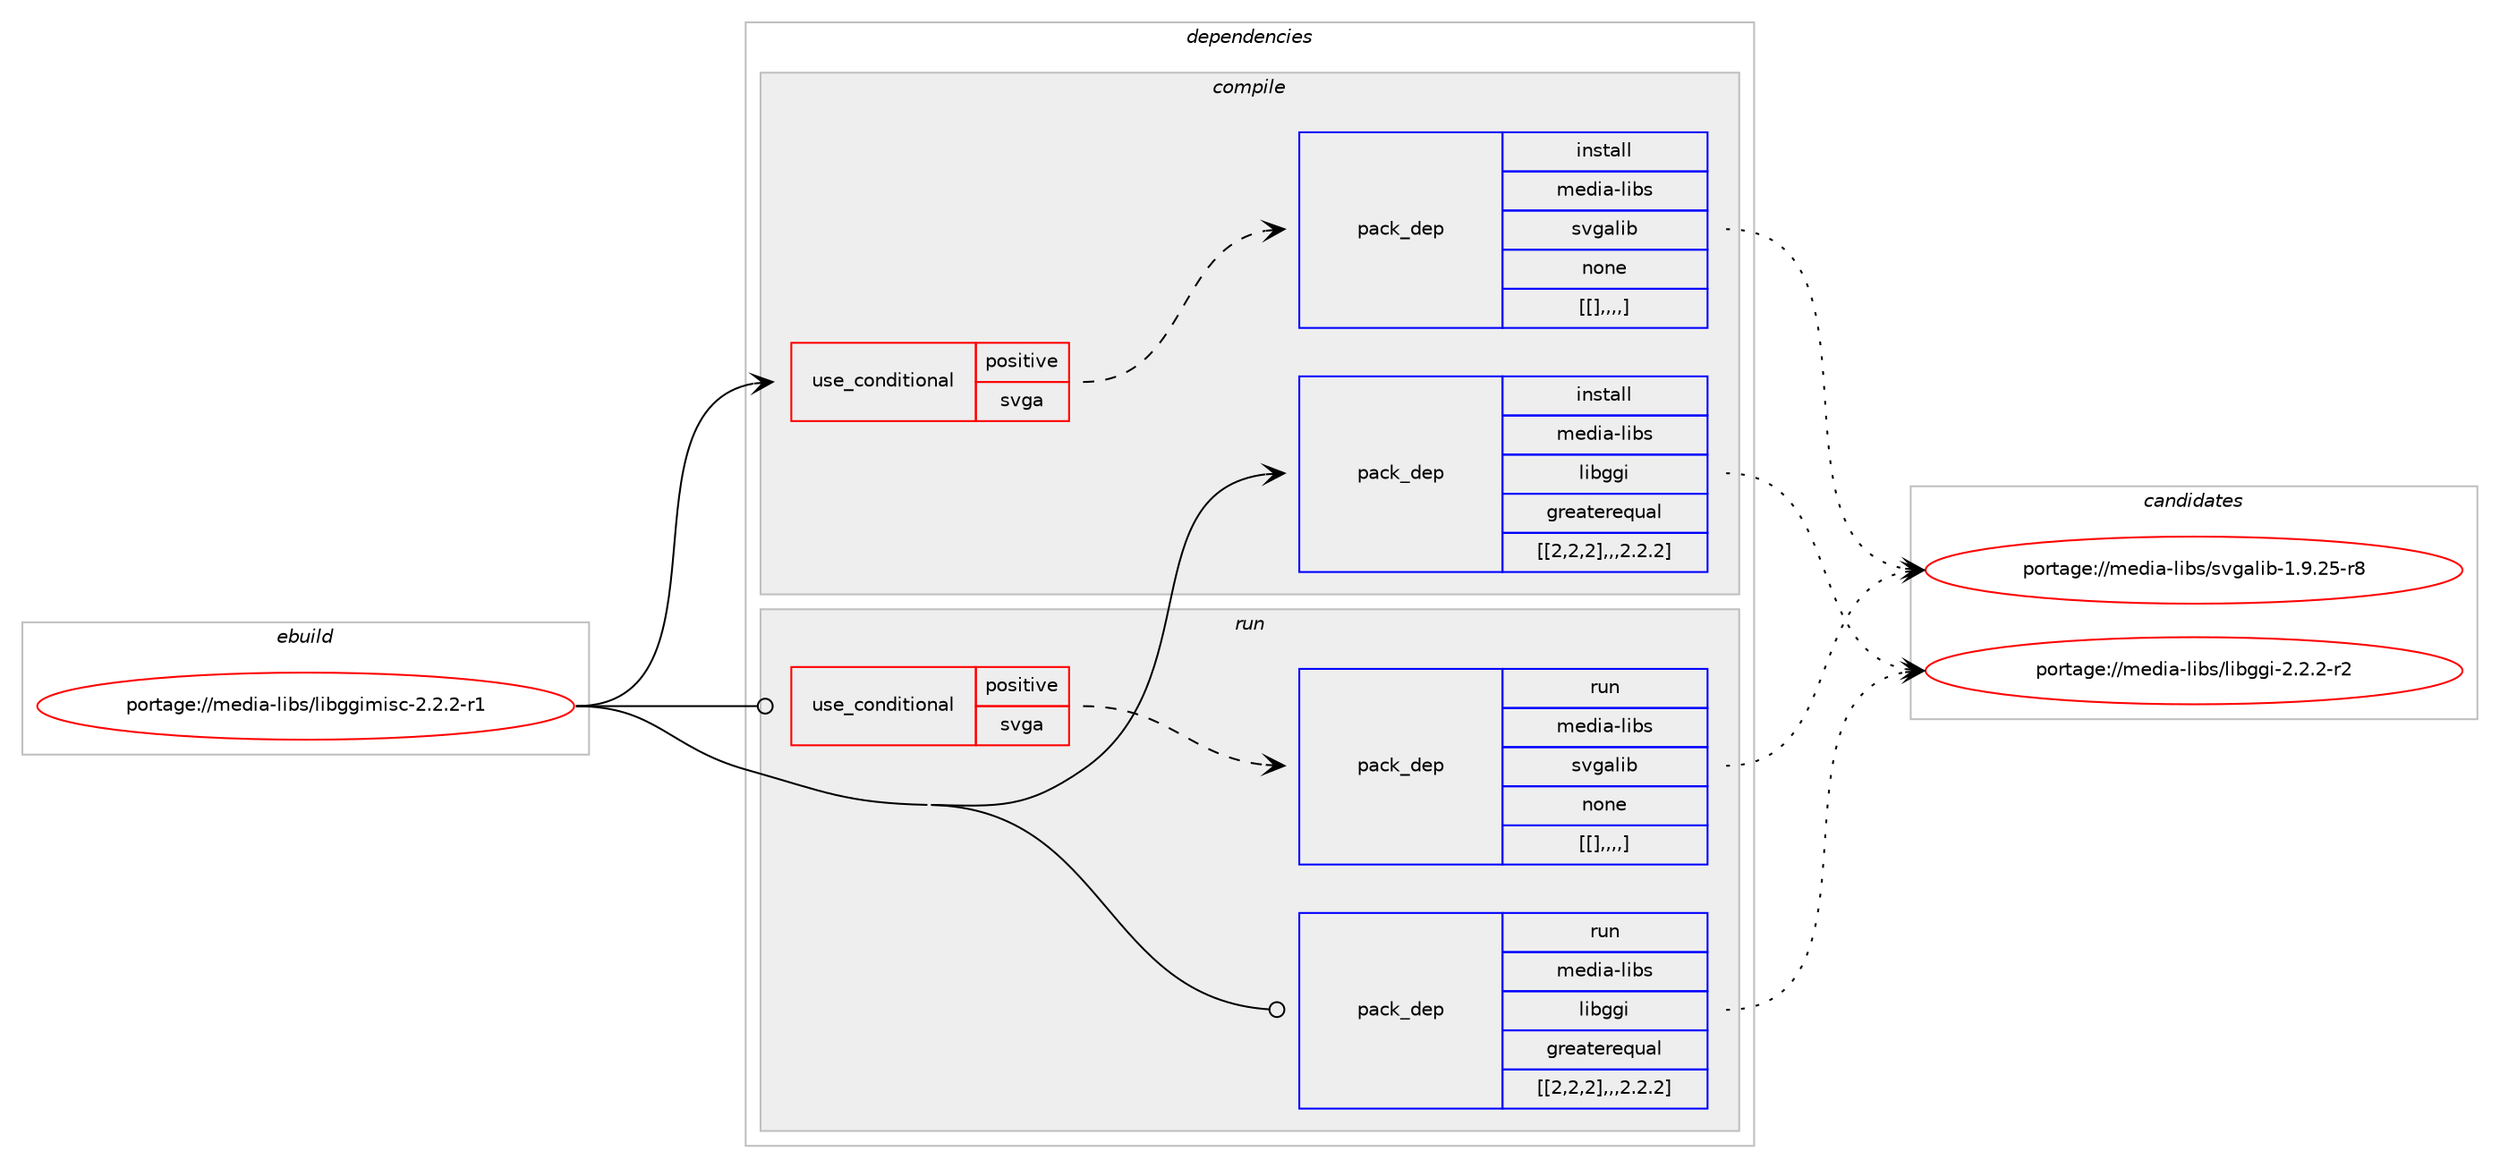 digraph prolog {

# *************
# Graph options
# *************

newrank=true;
concentrate=true;
compound=true;
graph [rankdir=LR,fontname=Helvetica,fontsize=10,ranksep=1.5];#, ranksep=2.5, nodesep=0.2];
edge  [arrowhead=vee];
node  [fontname=Helvetica,fontsize=10];

# **********
# The ebuild
# **********

subgraph cluster_leftcol {
color=gray;
label=<<i>ebuild</i>>;
id [label="portage://media-libs/libggimisc-2.2.2-r1", color=red, width=4, href="../media-libs/libggimisc-2.2.2-r1.svg"];
}

# ****************
# The dependencies
# ****************

subgraph cluster_midcol {
color=gray;
label=<<i>dependencies</i>>;
subgraph cluster_compile {
fillcolor="#eeeeee";
style=filled;
label=<<i>compile</i>>;
subgraph cond79042 {
dependency309538 [label=<<TABLE BORDER="0" CELLBORDER="1" CELLSPACING="0" CELLPADDING="4"><TR><TD ROWSPAN="3" CELLPADDING="10">use_conditional</TD></TR><TR><TD>positive</TD></TR><TR><TD>svga</TD></TR></TABLE>>, shape=none, color=red];
subgraph pack228088 {
dependency309539 [label=<<TABLE BORDER="0" CELLBORDER="1" CELLSPACING="0" CELLPADDING="4" WIDTH="220"><TR><TD ROWSPAN="6" CELLPADDING="30">pack_dep</TD></TR><TR><TD WIDTH="110">install</TD></TR><TR><TD>media-libs</TD></TR><TR><TD>svgalib</TD></TR><TR><TD>none</TD></TR><TR><TD>[[],,,,]</TD></TR></TABLE>>, shape=none, color=blue];
}
dependency309538:e -> dependency309539:w [weight=20,style="dashed",arrowhead="vee"];
}
id:e -> dependency309538:w [weight=20,style="solid",arrowhead="vee"];
subgraph pack228089 {
dependency309540 [label=<<TABLE BORDER="0" CELLBORDER="1" CELLSPACING="0" CELLPADDING="4" WIDTH="220"><TR><TD ROWSPAN="6" CELLPADDING="30">pack_dep</TD></TR><TR><TD WIDTH="110">install</TD></TR><TR><TD>media-libs</TD></TR><TR><TD>libggi</TD></TR><TR><TD>greaterequal</TD></TR><TR><TD>[[2,2,2],,,2.2.2]</TD></TR></TABLE>>, shape=none, color=blue];
}
id:e -> dependency309540:w [weight=20,style="solid",arrowhead="vee"];
}
subgraph cluster_compileandrun {
fillcolor="#eeeeee";
style=filled;
label=<<i>compile and run</i>>;
}
subgraph cluster_run {
fillcolor="#eeeeee";
style=filled;
label=<<i>run</i>>;
subgraph cond79043 {
dependency309541 [label=<<TABLE BORDER="0" CELLBORDER="1" CELLSPACING="0" CELLPADDING="4"><TR><TD ROWSPAN="3" CELLPADDING="10">use_conditional</TD></TR><TR><TD>positive</TD></TR><TR><TD>svga</TD></TR></TABLE>>, shape=none, color=red];
subgraph pack228090 {
dependency309542 [label=<<TABLE BORDER="0" CELLBORDER="1" CELLSPACING="0" CELLPADDING="4" WIDTH="220"><TR><TD ROWSPAN="6" CELLPADDING="30">pack_dep</TD></TR><TR><TD WIDTH="110">run</TD></TR><TR><TD>media-libs</TD></TR><TR><TD>svgalib</TD></TR><TR><TD>none</TD></TR><TR><TD>[[],,,,]</TD></TR></TABLE>>, shape=none, color=blue];
}
dependency309541:e -> dependency309542:w [weight=20,style="dashed",arrowhead="vee"];
}
id:e -> dependency309541:w [weight=20,style="solid",arrowhead="odot"];
subgraph pack228091 {
dependency309543 [label=<<TABLE BORDER="0" CELLBORDER="1" CELLSPACING="0" CELLPADDING="4" WIDTH="220"><TR><TD ROWSPAN="6" CELLPADDING="30">pack_dep</TD></TR><TR><TD WIDTH="110">run</TD></TR><TR><TD>media-libs</TD></TR><TR><TD>libggi</TD></TR><TR><TD>greaterequal</TD></TR><TR><TD>[[2,2,2],,,2.2.2]</TD></TR></TABLE>>, shape=none, color=blue];
}
id:e -> dependency309543:w [weight=20,style="solid",arrowhead="odot"];
}
}

# **************
# The candidates
# **************

subgraph cluster_choices {
rank=same;
color=gray;
label=<<i>candidates</i>>;

subgraph choice228088 {
color=black;
nodesep=1;
choice109101100105974510810598115471151181039710810598454946574650534511456 [label="portage://media-libs/svgalib-1.9.25-r8", color=red, width=4,href="../media-libs/svgalib-1.9.25-r8.svg"];
dependency309539:e -> choice109101100105974510810598115471151181039710810598454946574650534511456:w [style=dotted,weight="100"];
}
subgraph choice228089 {
color=black;
nodesep=1;
choice10910110010597451081059811547108105981031031054550465046504511450 [label="portage://media-libs/libggi-2.2.2-r2", color=red, width=4,href="../media-libs/libggi-2.2.2-r2.svg"];
dependency309540:e -> choice10910110010597451081059811547108105981031031054550465046504511450:w [style=dotted,weight="100"];
}
subgraph choice228090 {
color=black;
nodesep=1;
choice109101100105974510810598115471151181039710810598454946574650534511456 [label="portage://media-libs/svgalib-1.9.25-r8", color=red, width=4,href="../media-libs/svgalib-1.9.25-r8.svg"];
dependency309542:e -> choice109101100105974510810598115471151181039710810598454946574650534511456:w [style=dotted,weight="100"];
}
subgraph choice228091 {
color=black;
nodesep=1;
choice10910110010597451081059811547108105981031031054550465046504511450 [label="portage://media-libs/libggi-2.2.2-r2", color=red, width=4,href="../media-libs/libggi-2.2.2-r2.svg"];
dependency309543:e -> choice10910110010597451081059811547108105981031031054550465046504511450:w [style=dotted,weight="100"];
}
}

}
